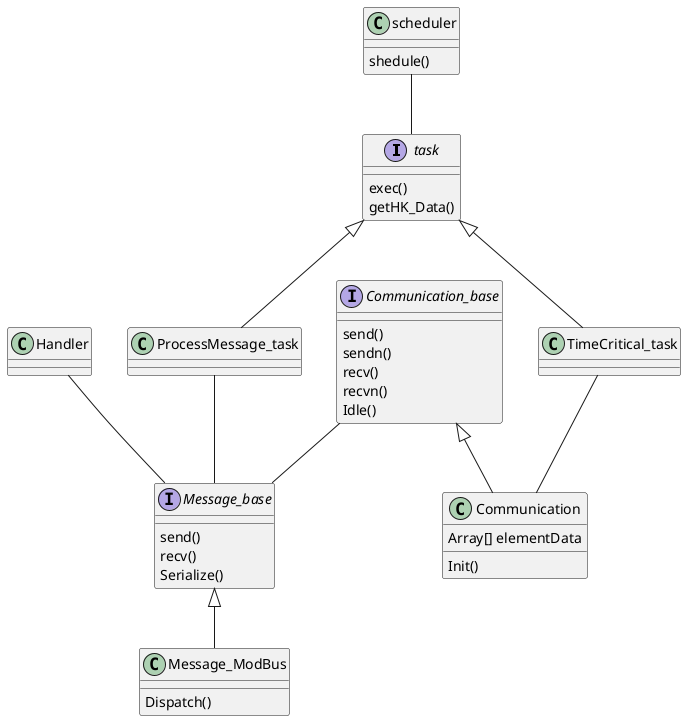 @startuml
interface task
interface Communication_base
interface Message_base

scheduler -- task
task <|-- TimeCritical_task
task <|-- ProcessMessage_task

Communication_base -- Message_base

Communication_base  <|--  Communication 
Message_base  <|--  Message_ModBus
Handler -- Message_base
TimeCritical_task -- Communication
ProcessMessage_task -- Message_base


Communication_base : send()
Communication_base : sendn()
Communication_base : recv()
Communication_base : recvn()
Communication_base : Idle()

Message_base : send()
Message_base : recv()
Message_base : Serialize()
Message_ModBus : Dispatch()

Communication : Array[] elementData
Communication : Init()

scheduler : shedule()
task : exec()
task : getHK_Data()
@enduml
